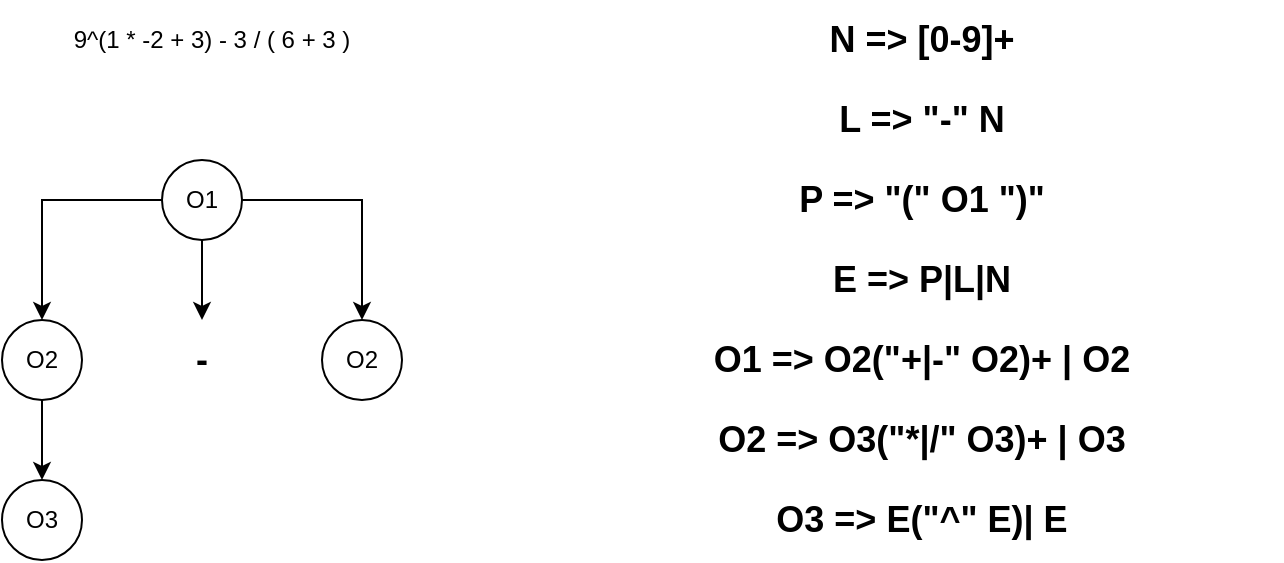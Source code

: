 <mxfile version="15.7.3" type="device"><diagram id="gN9ZMZvw-ZuR5AJAcGnh" name="Page-1"><mxGraphModel dx="813" dy="490" grid="1" gridSize="10" guides="1" tooltips="1" connect="1" arrows="1" fold="1" page="1" pageScale="1" pageWidth="850" pageHeight="1100" math="0" shadow="0"><root><mxCell id="0"/><mxCell id="1" parent="0"/><mxCell id="wKn09-AWd0bILG1KxZ3e-1" value="&lt;b&gt;&lt;font style=&quot;font-size: 18px;&quot;&gt;N =&amp;gt; [0-9]+&lt;br&gt;&lt;/font&gt;&lt;/b&gt;" style="text;html=1;strokeColor=none;fillColor=none;align=center;verticalAlign=middle;whiteSpace=wrap;rounded=0;" parent="1" vertex="1"><mxGeometry x="440" y="120" width="360" height="40" as="geometry"/></mxCell><mxCell id="wKn09-AWd0bILG1KxZ3e-2" value="&lt;b&gt;&lt;font style=&quot;font-size: 18px&quot;&gt;P =&amp;gt; &quot;(&quot; O1 &quot;)&quot;&lt;br&gt;&lt;/font&gt;&lt;/b&gt;" style="text;html=1;strokeColor=none;fillColor=none;align=center;verticalAlign=middle;whiteSpace=wrap;rounded=0;" parent="1" vertex="1"><mxGeometry x="440" y="200" width="360" height="40" as="geometry"/></mxCell><mxCell id="wKn09-AWd0bILG1KxZ3e-3" value="&lt;b&gt;&lt;font style=&quot;font-size: 18px&quot;&gt;L =&amp;gt; &quot;-&quot; N&lt;br&gt;&lt;/font&gt;&lt;/b&gt;" style="text;html=1;strokeColor=none;fillColor=none;align=center;verticalAlign=middle;whiteSpace=wrap;rounded=0;" parent="1" vertex="1"><mxGeometry x="440" y="160" width="360" height="40" as="geometry"/></mxCell><mxCell id="wKn09-AWd0bILG1KxZ3e-4" value="&lt;b&gt;&lt;font style=&quot;font-size: 18px;&quot;&gt;E =&amp;gt; P|L|N &lt;br&gt;&lt;/font&gt;&lt;/b&gt;" style="text;html=1;strokeColor=none;fillColor=none;align=center;verticalAlign=middle;whiteSpace=wrap;rounded=0;" parent="1" vertex="1"><mxGeometry x="440" y="240" width="360" height="40" as="geometry"/></mxCell><mxCell id="wKn09-AWd0bILG1KxZ3e-5" value="&lt;b&gt;&lt;font style=&quot;font-size: 18px&quot;&gt;O1 =&amp;gt; O2(&quot;+|-&quot; O2)+ | O2&lt;br&gt;&lt;/font&gt;&lt;/b&gt;" style="text;html=1;strokeColor=none;fillColor=none;align=center;verticalAlign=middle;whiteSpace=wrap;rounded=0;" parent="1" vertex="1"><mxGeometry x="440" y="280" width="360" height="40" as="geometry"/></mxCell><mxCell id="wKn09-AWd0bILG1KxZ3e-6" value="&lt;b&gt;&lt;font style=&quot;font-size: 18px&quot;&gt;O2 =&amp;gt; O3(&quot;*|/&quot; O3)+ | O3&lt;br&gt;&lt;/font&gt;&lt;/b&gt;" style="text;html=1;strokeColor=none;fillColor=none;align=center;verticalAlign=middle;whiteSpace=wrap;rounded=0;" parent="1" vertex="1"><mxGeometry x="440" y="320" width="360" height="40" as="geometry"/></mxCell><mxCell id="wKn09-AWd0bILG1KxZ3e-7" value="&lt;b&gt;&lt;font style=&quot;font-size: 18px;&quot;&gt;O3 =&amp;gt; E(&quot;^&quot; E)| E&lt;br&gt;&lt;/font&gt;&lt;/b&gt;" style="text;html=1;strokeColor=none;fillColor=none;align=center;verticalAlign=middle;whiteSpace=wrap;rounded=0;" parent="1" vertex="1"><mxGeometry x="440" y="360" width="360" height="40" as="geometry"/></mxCell><mxCell id="ppYaJsGsjVd1-QJ8plIH-1" value="9^(1 * -2 + 3) - 3 / ( 6 + 3 )" style="text;html=1;strokeColor=none;fillColor=none;align=center;verticalAlign=middle;whiteSpace=wrap;rounded=0;" vertex="1" parent="1"><mxGeometry x="180" y="120" width="170" height="40" as="geometry"/></mxCell><mxCell id="ppYaJsGsjVd1-QJ8plIH-6" style="edgeStyle=orthogonalEdgeStyle;rounded=0;orthogonalLoop=1;jettySize=auto;html=1;fontSize=18;" edge="1" parent="1" source="ppYaJsGsjVd1-QJ8plIH-2" target="ppYaJsGsjVd1-QJ8plIH-5"><mxGeometry relative="1" as="geometry"/></mxCell><mxCell id="ppYaJsGsjVd1-QJ8plIH-7" style="edgeStyle=orthogonalEdgeStyle;rounded=0;orthogonalLoop=1;jettySize=auto;html=1;entryX=0.5;entryY=0;entryDx=0;entryDy=0;fontSize=18;" edge="1" parent="1" source="ppYaJsGsjVd1-QJ8plIH-2" target="ppYaJsGsjVd1-QJ8plIH-3"><mxGeometry relative="1" as="geometry"/></mxCell><mxCell id="ppYaJsGsjVd1-QJ8plIH-10" style="edgeStyle=orthogonalEdgeStyle;rounded=0;orthogonalLoop=1;jettySize=auto;html=1;fontSize=18;" edge="1" parent="1" source="ppYaJsGsjVd1-QJ8plIH-2" target="ppYaJsGsjVd1-QJ8plIH-9"><mxGeometry relative="1" as="geometry"/></mxCell><mxCell id="ppYaJsGsjVd1-QJ8plIH-2" value="O1" style="ellipse;whiteSpace=wrap;html=1;aspect=fixed;" vertex="1" parent="1"><mxGeometry x="240" y="200" width="40" height="40" as="geometry"/></mxCell><mxCell id="ppYaJsGsjVd1-QJ8plIH-8" style="edgeStyle=orthogonalEdgeStyle;rounded=0;orthogonalLoop=1;jettySize=auto;html=1;fontSize=18;" edge="1" parent="1" source="ppYaJsGsjVd1-QJ8plIH-3" target="ppYaJsGsjVd1-QJ8plIH-4"><mxGeometry relative="1" as="geometry"/></mxCell><mxCell id="ppYaJsGsjVd1-QJ8plIH-3" value="O2" style="ellipse;whiteSpace=wrap;html=1;aspect=fixed;" vertex="1" parent="1"><mxGeometry x="160" y="280" width="40" height="40" as="geometry"/></mxCell><mxCell id="ppYaJsGsjVd1-QJ8plIH-4" value="O3" style="ellipse;whiteSpace=wrap;html=1;aspect=fixed;" vertex="1" parent="1"><mxGeometry x="160" y="360" width="40" height="40" as="geometry"/></mxCell><mxCell id="ppYaJsGsjVd1-QJ8plIH-5" value="&lt;font style=&quot;font-size: 18px&quot;&gt;&lt;b&gt;-&lt;/b&gt;&lt;/font&gt;" style="text;html=1;strokeColor=none;fillColor=none;align=center;verticalAlign=middle;whiteSpace=wrap;rounded=0;" vertex="1" parent="1"><mxGeometry x="240" y="280" width="40" height="40" as="geometry"/></mxCell><mxCell id="ppYaJsGsjVd1-QJ8plIH-9" value="O2" style="ellipse;whiteSpace=wrap;html=1;aspect=fixed;" vertex="1" parent="1"><mxGeometry x="320" y="280" width="40" height="40" as="geometry"/></mxCell></root></mxGraphModel></diagram></mxfile>